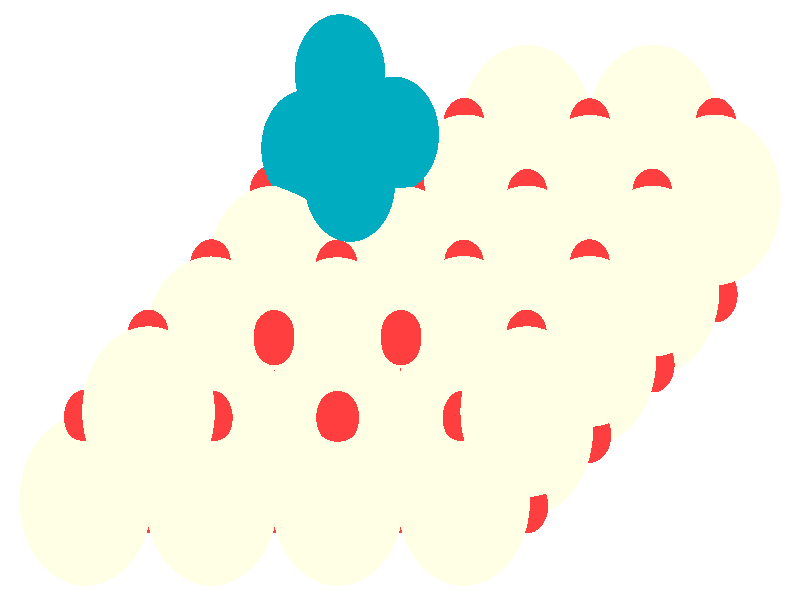 #include "colors.inc"
#include "finish.inc"

global_settings {assumed_gamma 1 max_trace_level 6}
background {color White}
camera {orthographic
  right -24.62*x up 14.34*y
  direction 1.00*z
  location <0,0,50.00> look_at <0,0,0>}
light_source {<  2.00,   3.00,  40.00> color White
  area_light <0.70, 0, 0>, <0, 0.70, 0>, 3, 3
  adaptive 1 jitter}

#declare simple = finish {phong 0.7}
#declare pale = finish {ambient .5 diffuse .85 roughness .001 specular 0.200 }
#declare intermediate = finish {ambient 0.3 diffuse 0.6 specular 0.10 roughness 0.04 }
#declare vmd = finish {ambient .0 diffuse .65 phong 0.1 phong_size 40. specular 0.500 }
#declare jmol = finish {ambient .2 diffuse .6 specular 1 roughness .001 metallic}
#declare ase2 = finish {ambient 0.05 brilliance 3 diffuse 0.6 metallic specular 0.70 roughness 0.04 reflection 0.15}
#declare ase3 = finish {ambient .15 brilliance 2 diffuse .6 metallic specular 1. roughness .001 reflection .0}
#declare glass = finish {ambient .05 diffuse .3 specular 1. roughness .001}
#declare glass2 = finish {ambient .0 diffuse .3 specular 1. reflection .25 roughness .001}
#declare Rcell = 0.020;
#declare Rbond = 0.100;

#macro atom(LOC, R, COL, TRANS, FIN)
  sphere{LOC, R texture{pigment{color COL transmit TRANS} finish{FIN}}}
#end
#macro constrain(LOC, R, COL, TRANS FIN)
union{torus{R, Rcell rotate 45*z texture{pigment{color COL transmit TRANS} finish{FIN}}}
      torus{R, Rcell rotate -45*z texture{pigment{color COL transmit TRANS} finish{FIN}}}
      translate LOC}
#end

atom(<  1.96,  -4.79,  -2.51>, 2.04, rgb <1.00, 1.00, 0.78>, 0.0, ase3) // #0 
atom(< -3.86,   0.25, -11.25>, 2.04, rgb <1.00, 1.00, 0.78>, 0.0, ase3) // #1 
atom(<  5.84,  -1.43,  -8.33>, 2.04, rgb <1.00, 1.00, 0.78>, 0.0, ase3) // #2 
atom(< -5.80,  -1.43,  -8.33>, 2.04, rgb <1.00, 1.00, 0.78>, 0.0, ase3) // #3 
atom(< -1.92,  -4.79,  -2.51>, 2.04, rgb <1.00, 1.00, 0.78>, 0.0, ase3) // #4 
atom(< -7.74,  -3.11,  -5.42>, 2.04, rgb <1.00, 1.00, 0.78>, 0.0, ase3) // #5 
atom(<  1.96,  -1.43,  -8.33>, 2.04, rgb <1.00, 1.00, 0.78>, 0.0, ase3) // #6 
atom(< -9.68,  -4.79,  -2.51>, 2.04, rgb <1.00, 1.00, 0.78>, 0.0, ase3) // #7 
atom(< -5.80,  -4.79,  -2.51>, 2.04, rgb <1.00, 1.00, 0.78>, 0.0, ase3) // #8 
atom(<  0.02,   0.25, -11.25>, 2.04, rgb <1.00, 1.00, 0.78>, 0.0, ase3) // #9 
atom(< -1.92,  -1.43,  -8.33>, 2.04, rgb <1.00, 1.00, 0.78>, 0.0, ase3) // #10 
atom(<  0.02,  -3.11,  -5.42>, 2.04, rgb <1.00, 1.00, 0.78>, 0.0, ase3) // #11 
atom(<  7.79,   0.25, -11.25>, 2.04, rgb <1.00, 1.00, 0.78>, 0.0, ase3) // #12 
atom(< -3.86,  -3.11,  -5.42>, 2.04, rgb <1.00, 1.00, 0.78>, 0.0, ase3) // #13 
atom(<  3.90,  -3.11,  -5.42>, 2.04, rgb <1.00, 1.00, 0.78>, 0.0, ase3) // #14 
atom(<  3.90,   0.25, -11.25>, 2.04, rgb <1.00, 1.00, 0.78>, 0.0, ase3) // #15 
atom(<  3.90,   4.06, -11.64>, 2.04, rgb <1.00, 1.00, 0.78>, 0.0, ase3) // #16 
atom(< -3.90,   0.69,  -5.79>, 2.04, rgb <1.00, 1.00, 0.78>, 0.0, ase3) // #17 
atom(<  2.01,   2.39,  -8.76>, 2.04, rgb <1.00, 1.00, 0.78>, 0.0, ase3) // #18 
atom(< -7.74,  -2.67,  -0.00>, 2.04, rgb <1.00, 1.00, 0.78>, 0.0, ase3) // #19 
atom(<  0.06,   0.69,  -5.79>, 2.04, rgb <1.00, 1.00, 0.78>, 0.0, ase3) // #20 
atom(< -1.92,   2.41,  -8.76>, 2.04, rgb <1.00, 1.00, 0.78>, 0.0, ase3) // #21 
atom(< -1.93,  -1.02,  -2.85>, 2.04, rgb <1.00, 1.00, 0.78>, 0.0, ase3) // #22 
atom(<  7.78,   0.69,  -5.82>, 2.04, rgb <1.00, 1.00, 0.78>, 0.0, ase3) // #23 
atom(<  7.79,   4.06, -11.64>, 2.04, rgb <1.00, 1.00, 0.78>, 0.0, ase3) // #24 
atom(<  5.84,  -0.99,  -2.91>, 2.04, rgb <1.00, 1.00, 0.78>, 0.0, ase3) // #25 
atom(<  5.85,   2.38,  -8.72>, 2.04, rgb <1.00, 1.00, 0.78>, 0.0, ase3) // #26 
atom(<  9.68,   2.39,  -8.75>, 2.04, rgb <1.00, 1.00, 0.78>, 0.0, ase3) // #27 
atom(<  3.91,   0.69,  -5.82>, 2.04, rgb <1.00, 1.00, 0.78>, 0.0, ase3) // #28 
atom(< -5.81,  -1.00,  -2.90>, 2.04, rgb <1.00, 1.00, 0.78>, 0.0, ase3) // #29 
atom(<  1.96,  -0.99,  -2.90>, 2.04, rgb <1.00, 1.00, 0.78>, 0.0, ase3) // #30 
atom(<  3.90,  -2.67,   0.00>, 2.04, rgb <1.00, 1.00, 0.78>, 0.0, ase3) // #31 
atom(<  1.96,  -3.23,  -6.79>, 0.66, rgb <1.00, 0.05, 0.05>, 0.0, ase3) // #32 
atom(<  7.79,  -1.55,  -9.70>, 0.66, rgb <1.00, 0.05, 0.05>, 0.0, ase3) // #33 
atom(<  0.02,  -4.92,  -3.88>, 0.66, rgb <1.00, 0.05, 0.05>, 0.0, ase3) // #34 
atom(<  9.73,   0.13, -12.61>, 0.66, rgb <1.00, 0.05, 0.05>, 0.0, ase3) // #35 
atom(< -3.86,  -1.55,  -9.70>, 0.66, rgb <1.00, 0.05, 0.05>, 0.0, ase3) // #36 
atom(<  3.90,  -4.92,  -3.88>, 0.66, rgb <1.00, 0.05, 0.05>, 0.0, ase3) // #37 
atom(< -1.92,  -3.23,  -6.79>, 0.66, rgb <1.00, 0.05, 0.05>, 0.0, ase3) // #38 
atom(<  5.84,  -3.23,  -6.79>, 0.66, rgb <1.00, 0.05, 0.05>, 0.0, ase3) // #39 
atom(<  5.84,   0.13, -12.61>, 0.66, rgb <1.00, 0.05, 0.05>, 0.0, ase3) // #40 
atom(< -7.74,  -4.92,  -3.88>, 0.66, rgb <1.00, 0.05, 0.05>, 0.0, ase3) // #41 
atom(<  0.02,  -1.55,  -9.70>, 0.66, rgb <1.00, 0.05, 0.05>, 0.0, ase3) // #42 
atom(<  1.96,   0.13, -12.61>, 0.66, rgb <1.00, 0.05, 0.05>, 0.0, ase3) // #43 
atom(<  3.90,  -1.55,  -9.70>, 0.66, rgb <1.00, 0.05, 0.05>, 0.0, ase3) // #44 
atom(< -3.86,  -4.92,  -3.88>, 0.66, rgb <1.00, 0.05, 0.05>, 0.0, ase3) // #45 
atom(< -5.80,  -3.23,  -6.79>, 0.66, rgb <1.00, 0.05, 0.05>, 0.0, ase3) // #46 
atom(< -1.92,   0.13, -12.61>, 0.66, rgb <1.00, 0.05, 0.05>, 0.0, ase3) // #47 
atom(<  3.90,   2.06, -12.79>, 0.66, rgb <1.00, 0.05, 0.05>, 0.0, ase3) // #48 
atom(<  1.96,   0.38,  -9.88>, 0.66, rgb <1.00, 0.05, 0.05>, 0.0, ase3) // #49 
atom(<  0.02,   2.06, -12.79>, 0.66, rgb <1.00, 0.05, 0.05>, 0.0, ase3) // #50 
atom(<  3.90,  -1.30,  -6.97>, 0.66, rgb <1.00, 0.05, 0.05>, 0.0, ase3) // #51 
atom(<  0.02,  -1.30,  -6.97>, 0.66, rgb <1.00, 0.05, 0.05>, 0.0, ase3) // #52 
atom(< -7.74,  -1.30,  -6.97>, 0.66, rgb <1.00, 0.05, 0.05>, 0.0, ase3) // #53 
atom(< -1.92,   0.38,  -9.88>, 0.66, rgb <1.00, 0.05, 0.05>, 0.0, ase3) // #54 
atom(<  5.84,   0.38,  -9.88>, 0.66, rgb <1.00, 0.05, 0.05>, 0.0, ase3) // #55 
atom(< -5.80,   0.38,  -9.88>, 0.66, rgb <1.00, 0.05, 0.05>, 0.0, ase3) // #56 
atom(<  7.79,   2.06, -12.79>, 0.66, rgb <1.00, 0.05, 0.05>, 0.0, ase3) // #57 
atom(< -3.86,  -1.30,  -6.97>, 0.66, rgb <1.00, 0.05, 0.05>, 0.0, ase3) // #58 
atom(< -3.86,   2.06, -12.79>, 0.66, rgb <1.00, 0.05, 0.05>, 0.0, ase3) // #59 
atom(< -9.68,  -2.98,  -4.06>, 0.66, rgb <1.00, 0.05, 0.05>, 0.0, ase3) // #60 
atom(< -5.80,  -2.98,  -4.06>, 0.66, rgb <1.00, 0.05, 0.05>, 0.0, ase3) // #61 
atom(<  1.96,  -2.98,  -4.06>, 0.66, rgb <1.00, 0.05, 0.05>, 0.0, ase3) // #62 
atom(< -1.92,  -2.98,  -4.06>, 0.66, rgb <1.00, 0.05, 0.05>, 0.0, ase3) // #63 
atom(<  0.02,   2.24, -10.10>, 0.66, rgb <1.00, 0.05, 0.05>, 0.0, ase3) // #64 
atom(<  3.90,  -1.12,  -4.28>, 0.66, rgb <1.00, 0.05, 0.05>, 0.0, ase3) // #65 
atom(< -9.68,  -2.80,  -1.37>, 0.66, rgb <1.00, 0.05, 0.05>, 0.0, ase3) // #66 
atom(< -5.81,  -2.81,  -1.37>, 0.66, rgb <1.00, 0.05, 0.05>, 0.0, ase3) // #67 
atom(< -7.75,  -1.13,  -4.28>, 0.66, rgb <1.00, 0.05, 0.05>, 0.0, ase3) // #68 
atom(< -1.90,   0.60,  -7.15>, 0.66, rgb <1.00, 0.05, 0.05>, 0.0, ase3) // #69 
atom(<  1.97,  -2.81,  -1.37>, 0.66, rgb <1.00, 0.05, 0.05>, 0.0, ase3) // #70 
atom(<  5.84,   0.55,  -7.19>, 0.66, rgb <1.00, 0.05, 0.05>, 0.0, ase3) // #71 
atom(<  1.95,   0.56,  -7.18>, 0.66, rgb <1.00, 0.05, 0.05>, 0.0, ase3) // #72 
atom(<  0.02,  -1.11,  -4.28>, 0.66, rgb <1.00, 0.05, 0.05>, 0.0, ase3) // #73 
atom(< -5.80,   0.56,  -7.18>, 0.66, rgb <1.00, 0.05, 0.05>, 0.0, ase3) // #74 
atom(<  3.91,   2.24, -10.11>, 0.66, rgb <1.00, 0.05, 0.05>, 0.0, ase3) // #75 
atom(< -3.87,  -1.12,  -4.28>, 0.66, rgb <1.00, 0.05, 0.05>, 0.0, ase3) // #76 
atom(< -1.92,  -2.81,  -1.35>, 0.66, rgb <1.00, 0.05, 0.05>, 0.0, ase3) // #77 
atom(<  7.78,   2.24, -10.10>, 0.66, rgb <1.00, 0.05, 0.05>, 0.0, ase3) // #78 
atom(< -3.86,   2.24, -10.10>, 0.66, rgb <1.00, 0.05, 0.05>, 0.0, ase3) // #79 
atom(<  0.03,  -0.90,  -1.54>, 0.66, rgb <1.00, 0.05, 0.05>, 0.0, ase3) // #80 
atom(< -7.74,  -0.89,  -1.55>, 0.66, rgb <1.00, 0.05, 0.05>, 0.0, ase3) // #81 
atom(< -3.87,  -0.90,  -1.53>, 0.66, rgb <1.00, 0.05, 0.05>, 0.0, ase3) // #82 
atom(<  9.71,   4.17, -10.30>, 0.66, rgb <1.00, 0.05, 0.05>, 0.0, ase3) // #83 
atom(<  1.96,   0.78,  -4.47>, 0.66, rgb <1.00, 0.05, 0.05>, 0.0, ase3) // #84 
atom(<  3.92,   2.47,  -7.38>, 0.66, rgb <1.00, 0.05, 0.05>, 0.0, ase3) // #85 
atom(<  5.84,   4.16, -10.28>, 0.66, rgb <1.00, 0.05, 0.05>, 0.0, ase3) // #86 
atom(<  7.76,   2.48,  -7.37>, 0.66, rgb <1.00, 0.05, 0.05>, 0.0, ase3) // #87 
atom(< -1.95,   0.78,  -4.28>, 0.66, rgb <1.00, 0.05, 0.05>, 0.0, ase3) // #88 
atom(<  0.15,   2.61,  -7.43>, 0.66, rgb <1.00, 0.05, 0.05>, 0.0, ase3) // #89 
atom(<  1.98,   4.17, -10.30>, 0.66, rgb <1.00, 0.05, 0.05>, 0.0, ase3) // #90 
atom(<  5.84,   0.79,  -4.47>, 0.66, rgb <1.00, 0.05, 0.05>, 0.0, ase3) // #91 
atom(< -5.81,   0.79,  -4.45>, 0.66, rgb <1.00, 0.05, 0.05>, 0.0, ase3) // #92 
atom(< -3.97,   2.56,  -7.40>, 0.66, rgb <1.00, 0.05, 0.05>, 0.0, ase3) // #93 
atom(< -1.92,   4.17, -10.30>, 0.66, rgb <1.00, 0.05, 0.05>, 0.0, ase3) // #94 
atom(<  3.90,  -0.89,  -1.55>, 0.66, rgb <1.00, 0.05, 0.05>, 0.0, ase3) // #95 
atom(< -0.19,   3.95,  -5.85>, 1.39, rgb <0.00, 0.41, 0.52>, 0.0, ase3) // #96 
atom(< -1.54,   2.78,  -3.84>, 1.39, rgb <0.00, 0.41, 0.52>, 0.0, ase3) // #97 
atom(< -2.88,   3.63,  -6.04>, 1.39, rgb <0.00, 0.41, 0.52>, 0.0, ase3) // #98 
atom(< -1.85,   5.44,  -4.30>, 1.39, rgb <0.00, 0.41, 0.52>, 0.0, ase3) // #99 
